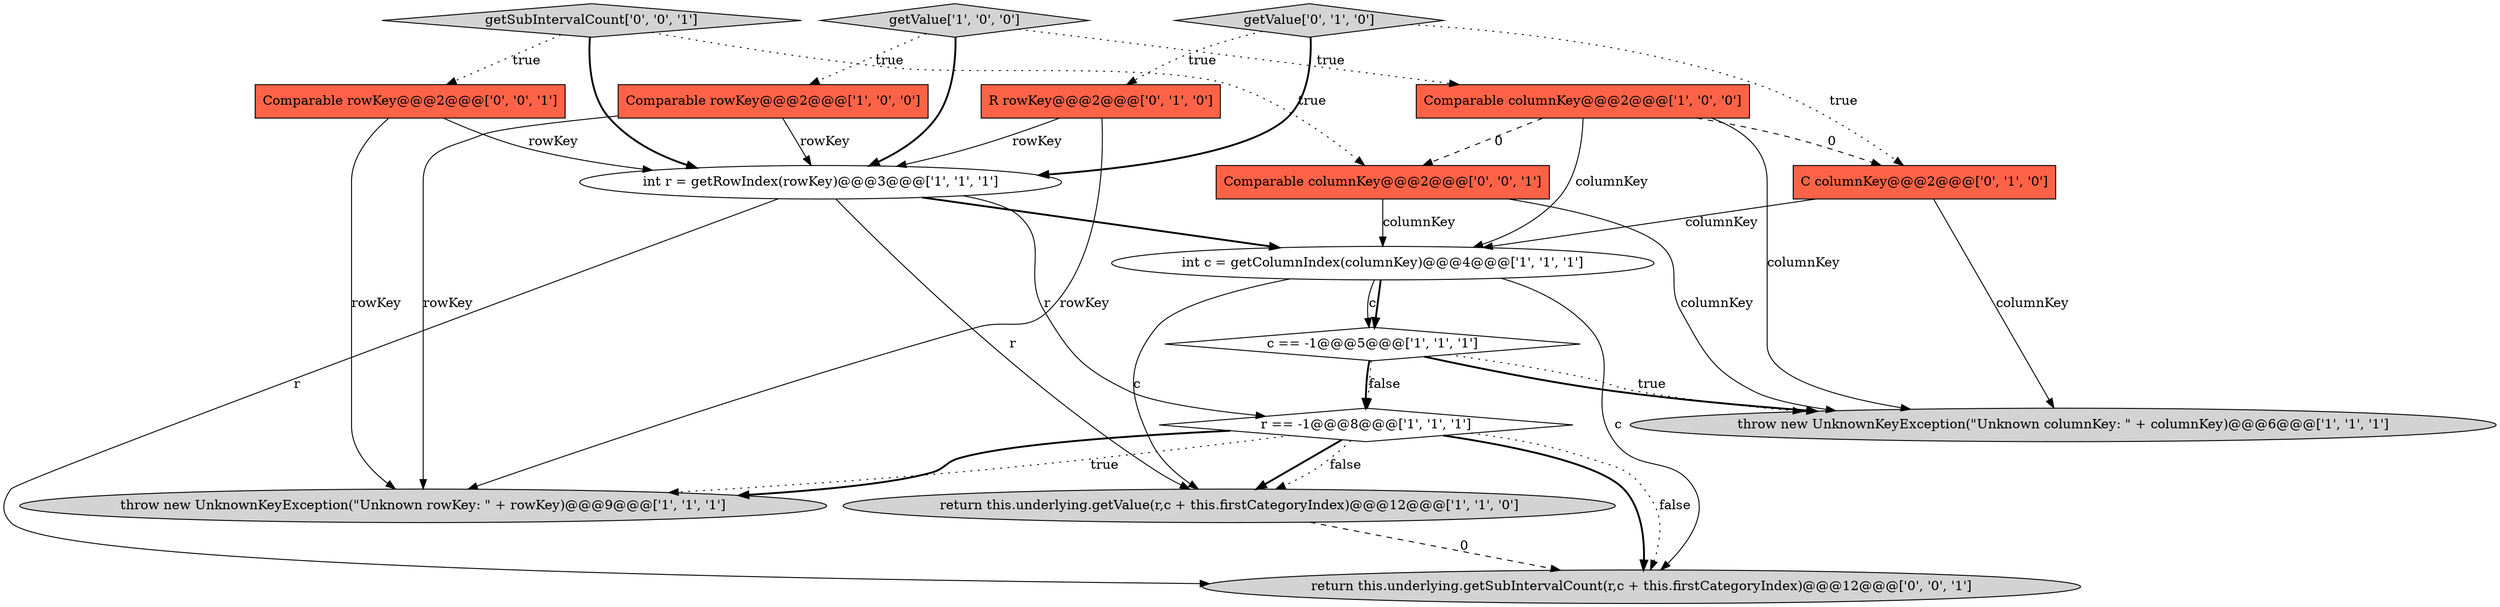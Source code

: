 digraph {
1 [style = filled, label = "int c = getColumnIndex(columnKey)@@@4@@@['1', '1', '1']", fillcolor = white, shape = ellipse image = "AAA0AAABBB1BBB"];
3 [style = filled, label = "int r = getRowIndex(rowKey)@@@3@@@['1', '1', '1']", fillcolor = white, shape = ellipse image = "AAA0AAABBB1BBB"];
11 [style = filled, label = "R rowKey@@@2@@@['0', '1', '0']", fillcolor = tomato, shape = box image = "AAA0AAABBB2BBB"];
12 [style = filled, label = "C columnKey@@@2@@@['0', '1', '0']", fillcolor = tomato, shape = box image = "AAA1AAABBB2BBB"];
13 [style = filled, label = "Comparable rowKey@@@2@@@['0', '0', '1']", fillcolor = tomato, shape = box image = "AAA0AAABBB3BBB"];
10 [style = filled, label = "getValue['0', '1', '0']", fillcolor = lightgray, shape = diamond image = "AAA0AAABBB2BBB"];
15 [style = filled, label = "Comparable columnKey@@@2@@@['0', '0', '1']", fillcolor = tomato, shape = box image = "AAA0AAABBB3BBB"];
16 [style = filled, label = "return this.underlying.getSubIntervalCount(r,c + this.firstCategoryIndex)@@@12@@@['0', '0', '1']", fillcolor = lightgray, shape = ellipse image = "AAA0AAABBB3BBB"];
8 [style = filled, label = "r == -1@@@8@@@['1', '1', '1']", fillcolor = white, shape = diamond image = "AAA0AAABBB1BBB"];
0 [style = filled, label = "throw new UnknownKeyException(\"Unknown rowKey: \" + rowKey)@@@9@@@['1', '1', '1']", fillcolor = lightgray, shape = ellipse image = "AAA0AAABBB1BBB"];
14 [style = filled, label = "getSubIntervalCount['0', '0', '1']", fillcolor = lightgray, shape = diamond image = "AAA0AAABBB3BBB"];
2 [style = filled, label = "Comparable rowKey@@@2@@@['1', '0', '0']", fillcolor = tomato, shape = box image = "AAA0AAABBB1BBB"];
6 [style = filled, label = "Comparable columnKey@@@2@@@['1', '0', '0']", fillcolor = tomato, shape = box image = "AAA1AAABBB1BBB"];
7 [style = filled, label = "c == -1@@@5@@@['1', '1', '1']", fillcolor = white, shape = diamond image = "AAA0AAABBB1BBB"];
4 [style = filled, label = "throw new UnknownKeyException(\"Unknown columnKey: \" + columnKey)@@@6@@@['1', '1', '1']", fillcolor = lightgray, shape = ellipse image = "AAA0AAABBB1BBB"];
5 [style = filled, label = "return this.underlying.getValue(r,c + this.firstCategoryIndex)@@@12@@@['1', '1', '0']", fillcolor = lightgray, shape = ellipse image = "AAA0AAABBB1BBB"];
9 [style = filled, label = "getValue['1', '0', '0']", fillcolor = lightgray, shape = diamond image = "AAA0AAABBB1BBB"];
14->3 [style = bold, label=""];
8->16 [style = bold, label=""];
1->16 [style = solid, label="c"];
6->4 [style = solid, label="columnKey"];
10->12 [style = dotted, label="true"];
13->0 [style = solid, label="rowKey"];
3->1 [style = bold, label=""];
6->1 [style = solid, label="columnKey"];
11->0 [style = solid, label="rowKey"];
11->3 [style = solid, label="rowKey"];
2->0 [style = solid, label="rowKey"];
1->5 [style = solid, label="c"];
10->3 [style = bold, label=""];
7->4 [style = bold, label=""];
7->8 [style = bold, label=""];
9->6 [style = dotted, label="true"];
1->7 [style = bold, label=""];
14->13 [style = dotted, label="true"];
15->1 [style = solid, label="columnKey"];
6->12 [style = dashed, label="0"];
8->0 [style = bold, label=""];
5->16 [style = dashed, label="0"];
2->3 [style = solid, label="rowKey"];
14->15 [style = dotted, label="true"];
8->5 [style = bold, label=""];
1->7 [style = solid, label="c"];
3->16 [style = solid, label="r"];
10->11 [style = dotted, label="true"];
12->4 [style = solid, label="columnKey"];
6->15 [style = dashed, label="0"];
7->8 [style = dotted, label="false"];
9->2 [style = dotted, label="true"];
7->4 [style = dotted, label="true"];
3->8 [style = solid, label="r"];
12->1 [style = solid, label="columnKey"];
3->5 [style = solid, label="r"];
9->3 [style = bold, label=""];
8->0 [style = dotted, label="true"];
8->5 [style = dotted, label="false"];
15->4 [style = solid, label="columnKey"];
8->16 [style = dotted, label="false"];
13->3 [style = solid, label="rowKey"];
}
